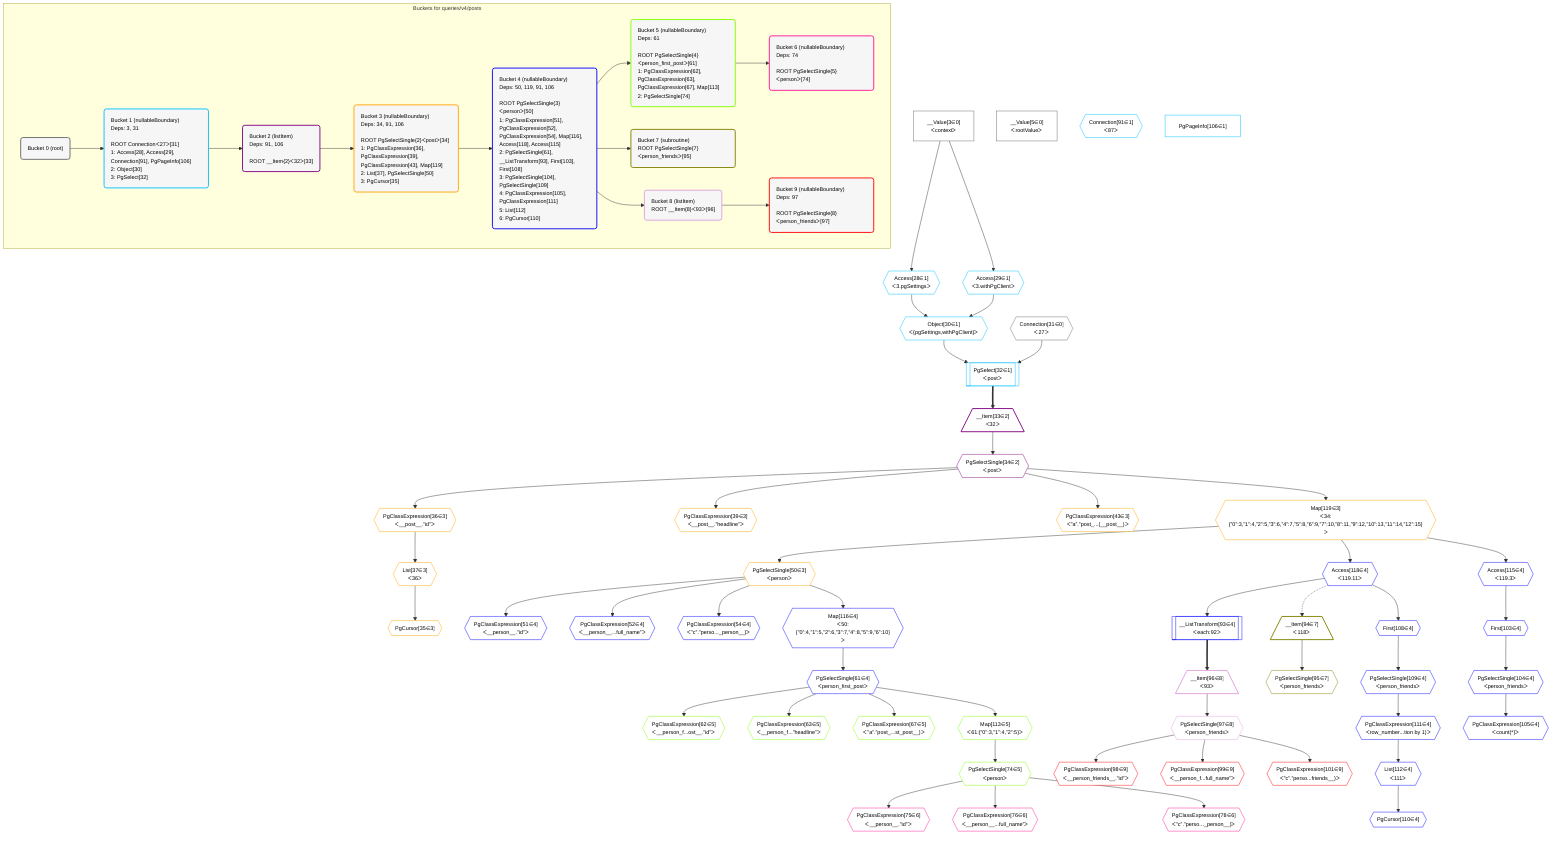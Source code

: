 %%{init: {'themeVariables': { 'fontSize': '12px'}}}%%
graph TD
    classDef path fill:#eee,stroke:#000,color:#000
    classDef plan fill:#fff,stroke-width:1px,color:#000
    classDef itemplan fill:#fff,stroke-width:2px,color:#000
    classDef unbatchedplan fill:#dff,stroke-width:1px,color:#000
    classDef sideeffectplan fill:#fcc,stroke-width:2px,color:#000
    classDef bucket fill:#f6f6f6,color:#000,stroke-width:2px,text-align:left


    %% define steps
    __Value3["__Value[3∈0]<br />ᐸcontextᐳ"]:::plan
    __Value5["__Value[5∈0]<br />ᐸrootValueᐳ"]:::plan
    Access28{{"Access[28∈1]<br />ᐸ3.pgSettingsᐳ"}}:::plan
    Access29{{"Access[29∈1]<br />ᐸ3.withPgClientᐳ"}}:::plan
    Object30{{"Object[30∈1]<br />ᐸ{pgSettings,withPgClient}ᐳ"}}:::plan
    Connection31{{"Connection[31∈0]<br />ᐸ27ᐳ"}}:::plan
    PgSelect32[["PgSelect[32∈1]<br />ᐸpostᐳ"]]:::plan
    __Item33[/"__Item[33∈2]<br />ᐸ32ᐳ"\]:::itemplan
    PgSelectSingle34{{"PgSelectSingle[34∈2]<br />ᐸpostᐳ"}}:::plan
    PgClassExpression36{{"PgClassExpression[36∈3]<br />ᐸ__post__.”id”ᐳ"}}:::plan
    List37{{"List[37∈3]<br />ᐸ36ᐳ"}}:::plan
    PgCursor35{{"PgCursor[35∈3]"}}:::plan
    PgClassExpression39{{"PgClassExpression[39∈3]<br />ᐸ__post__.”headline”ᐳ"}}:::plan
    PgClassExpression43{{"PgClassExpression[43∈3]<br />ᐸ”a”.”post_...(__post__)ᐳ"}}:::plan
    Map119{{"Map[119∈3]<br />ᐸ34:{”0”:3,”1”:4,”2”:5,”3”:6,”4”:7,”5”:8,”6”:9,”7”:10,”8”:11,”9”:12,”10”:13,”11”:14,”12”:15}ᐳ"}}:::plan
    PgSelectSingle50{{"PgSelectSingle[50∈3]<br />ᐸpersonᐳ"}}:::plan
    PgClassExpression51{{"PgClassExpression[51∈4]<br />ᐸ__person__.”id”ᐳ"}}:::plan
    PgClassExpression52{{"PgClassExpression[52∈4]<br />ᐸ__person__...full_name”ᐳ"}}:::plan
    PgClassExpression54{{"PgClassExpression[54∈4]<br />ᐸ”c”.”perso..._person__)ᐳ"}}:::plan
    Map116{{"Map[116∈4]<br />ᐸ50:{”0”:4,”1”:5,”2”:6,”3”:7,”4”:8,”5”:9,”6”:10}ᐳ"}}:::plan
    PgSelectSingle61{{"PgSelectSingle[61∈4]<br />ᐸperson_first_postᐳ"}}:::plan
    PgClassExpression62{{"PgClassExpression[62∈5]<br />ᐸ__person_f...ost__.”id”ᐳ"}}:::plan
    PgClassExpression63{{"PgClassExpression[63∈5]<br />ᐸ__person_f...”headline”ᐳ"}}:::plan
    PgClassExpression67{{"PgClassExpression[67∈5]<br />ᐸ”a”.”post_...st_post__)ᐳ"}}:::plan
    Map113{{"Map[113∈5]<br />ᐸ61:{”0”:3,”1”:4,”2”:5}ᐳ"}}:::plan
    PgSelectSingle74{{"PgSelectSingle[74∈5]<br />ᐸpersonᐳ"}}:::plan
    PgClassExpression75{{"PgClassExpression[75∈6]<br />ᐸ__person__.”id”ᐳ"}}:::plan
    PgClassExpression76{{"PgClassExpression[76∈6]<br />ᐸ__person__...full_name”ᐳ"}}:::plan
    PgClassExpression78{{"PgClassExpression[78∈6]<br />ᐸ”c”.”perso..._person__)ᐳ"}}:::plan
    Connection91{{"Connection[91∈1]<br />ᐸ87ᐳ"}}:::plan
    Access118{{"Access[118∈4]<br />ᐸ119.11ᐳ"}}:::plan
    __ListTransform93[["__ListTransform[93∈4]<br />ᐸeach:92ᐳ"]]:::plan
    __Item94[/"__Item[94∈7]<br />ᐸ118ᐳ"\]:::itemplan
    PgSelectSingle95{{"PgSelectSingle[95∈7]<br />ᐸperson_friendsᐳ"}}:::plan
    __Item96[/"__Item[96∈8]<br />ᐸ93ᐳ"\]:::itemplan
    PgSelectSingle97{{"PgSelectSingle[97∈8]<br />ᐸperson_friendsᐳ"}}:::plan
    PgClassExpression98{{"PgClassExpression[98∈9]<br />ᐸ__person_friends__.”id”ᐳ"}}:::plan
    PgClassExpression99{{"PgClassExpression[99∈9]<br />ᐸ__person_f...full_name”ᐳ"}}:::plan
    PgClassExpression101{{"PgClassExpression[101∈9]<br />ᐸ”c”.”perso...friends__)ᐳ"}}:::plan
    Access115{{"Access[115∈4]<br />ᐸ119.3ᐳ"}}:::plan
    First103{{"First[103∈4]"}}:::plan
    PgSelectSingle104{{"PgSelectSingle[104∈4]<br />ᐸperson_friendsᐳ"}}:::plan
    PgClassExpression105{{"PgClassExpression[105∈4]<br />ᐸcount(*)ᐳ"}}:::plan
    PgPageInfo106["PgPageInfo[106∈1]"]:::plan
    First108{{"First[108∈4]"}}:::plan
    PgSelectSingle109{{"PgSelectSingle[109∈4]<br />ᐸperson_friendsᐳ"}}:::plan
    PgClassExpression111{{"PgClassExpression[111∈4]<br />ᐸrow_number...tion by 1)ᐳ"}}:::plan
    List112{{"List[112∈4]<br />ᐸ111ᐳ"}}:::plan
    PgCursor110{{"PgCursor[110∈4]"}}:::plan

    %% plan dependencies
    __Value3 --> Access28
    __Value3 --> Access29
    Access28 & Access29 --> Object30
    Object30 & Connection31 --> PgSelect32
    PgSelect32 ==> __Item33
    __Item33 --> PgSelectSingle34
    PgSelectSingle34 --> PgClassExpression36
    PgClassExpression36 --> List37
    List37 --> PgCursor35
    PgSelectSingle34 --> PgClassExpression39
    PgSelectSingle34 --> PgClassExpression43
    PgSelectSingle34 --> Map119
    Map119 --> PgSelectSingle50
    PgSelectSingle50 --> PgClassExpression51
    PgSelectSingle50 --> PgClassExpression52
    PgSelectSingle50 --> PgClassExpression54
    PgSelectSingle50 --> Map116
    Map116 --> PgSelectSingle61
    PgSelectSingle61 --> PgClassExpression62
    PgSelectSingle61 --> PgClassExpression63
    PgSelectSingle61 --> PgClassExpression67
    PgSelectSingle61 --> Map113
    Map113 --> PgSelectSingle74
    PgSelectSingle74 --> PgClassExpression75
    PgSelectSingle74 --> PgClassExpression76
    PgSelectSingle74 --> PgClassExpression78
    Map119 --> Access118
    Access118 --> __ListTransform93
    Access118 -.-> __Item94
    __Item94 --> PgSelectSingle95
    __ListTransform93 ==> __Item96
    __Item96 --> PgSelectSingle97
    PgSelectSingle97 --> PgClassExpression98
    PgSelectSingle97 --> PgClassExpression99
    PgSelectSingle97 --> PgClassExpression101
    Map119 --> Access115
    Access115 --> First103
    First103 --> PgSelectSingle104
    PgSelectSingle104 --> PgClassExpression105
    Access118 --> First108
    First108 --> PgSelectSingle109
    PgSelectSingle109 --> PgClassExpression111
    PgClassExpression111 --> List112
    List112 --> PgCursor110

    subgraph "Buckets for queries/v4/posts"
    Bucket0("Bucket 0 (root)"):::bucket
    classDef bucket0 stroke:#696969
    class Bucket0,__Value3,__Value5,Connection31 bucket0
    Bucket1("Bucket 1 (nullableBoundary)<br />Deps: 3, 31<br /><br />ROOT Connectionᐸ27ᐳ[31]<br />1: Access[28], Access[29], Connection[91], PgPageInfo[106]<br />2: Object[30]<br />3: PgSelect[32]"):::bucket
    classDef bucket1 stroke:#00bfff
    class Bucket1,Access28,Access29,Object30,PgSelect32,Connection91,PgPageInfo106 bucket1
    Bucket2("Bucket 2 (listItem)<br />Deps: 91, 106<br /><br />ROOT __Item{2}ᐸ32ᐳ[33]"):::bucket
    classDef bucket2 stroke:#7f007f
    class Bucket2,__Item33,PgSelectSingle34 bucket2
    Bucket3("Bucket 3 (nullableBoundary)<br />Deps: 34, 91, 106<br /><br />ROOT PgSelectSingle{2}ᐸpostᐳ[34]<br />1: PgClassExpression[36], PgClassExpression[39], PgClassExpression[43], Map[119]<br />2: List[37], PgSelectSingle[50]<br />3: PgCursor[35]"):::bucket
    classDef bucket3 stroke:#ffa500
    class Bucket3,PgCursor35,PgClassExpression36,List37,PgClassExpression39,PgClassExpression43,PgSelectSingle50,Map119 bucket3
    Bucket4("Bucket 4 (nullableBoundary)<br />Deps: 50, 119, 91, 106<br /><br />ROOT PgSelectSingle{3}ᐸpersonᐳ[50]<br />1: PgClassExpression[51], PgClassExpression[52], PgClassExpression[54], Map[116], Access[118], Access[115]<br />2: PgSelectSingle[61], __ListTransform[93], First[103], First[108]<br />3: PgSelectSingle[104], PgSelectSingle[109]<br />4: PgClassExpression[105], PgClassExpression[111]<br />5: List[112]<br />6: PgCursor[110]"):::bucket
    classDef bucket4 stroke:#0000ff
    class Bucket4,PgClassExpression51,PgClassExpression52,PgClassExpression54,PgSelectSingle61,__ListTransform93,First103,PgSelectSingle104,PgClassExpression105,First108,PgSelectSingle109,PgCursor110,PgClassExpression111,List112,Access115,Map116,Access118 bucket4
    Bucket5("Bucket 5 (nullableBoundary)<br />Deps: 61<br /><br />ROOT PgSelectSingle{4}ᐸperson_first_postᐳ[61]<br />1: PgClassExpression[62], PgClassExpression[63], PgClassExpression[67], Map[113]<br />2: PgSelectSingle[74]"):::bucket
    classDef bucket5 stroke:#7fff00
    class Bucket5,PgClassExpression62,PgClassExpression63,PgClassExpression67,PgSelectSingle74,Map113 bucket5
    Bucket6("Bucket 6 (nullableBoundary)<br />Deps: 74<br /><br />ROOT PgSelectSingle{5}ᐸpersonᐳ[74]"):::bucket
    classDef bucket6 stroke:#ff1493
    class Bucket6,PgClassExpression75,PgClassExpression76,PgClassExpression78 bucket6
    Bucket7("Bucket 7 (subroutine)<br />ROOT PgSelectSingle{7}ᐸperson_friendsᐳ[95]"):::bucket
    classDef bucket7 stroke:#808000
    class Bucket7,__Item94,PgSelectSingle95 bucket7
    Bucket8("Bucket 8 (listItem)<br />ROOT __Item{8}ᐸ93ᐳ[96]"):::bucket
    classDef bucket8 stroke:#dda0dd
    class Bucket8,__Item96,PgSelectSingle97 bucket8
    Bucket9("Bucket 9 (nullableBoundary)<br />Deps: 97<br /><br />ROOT PgSelectSingle{8}ᐸperson_friendsᐳ[97]"):::bucket
    classDef bucket9 stroke:#ff0000
    class Bucket9,PgClassExpression98,PgClassExpression99,PgClassExpression101 bucket9
    Bucket0 --> Bucket1
    Bucket1 --> Bucket2
    Bucket2 --> Bucket3
    Bucket3 --> Bucket4
    Bucket4 --> Bucket5 & Bucket7 & Bucket8
    Bucket5 --> Bucket6
    Bucket8 --> Bucket9
    end